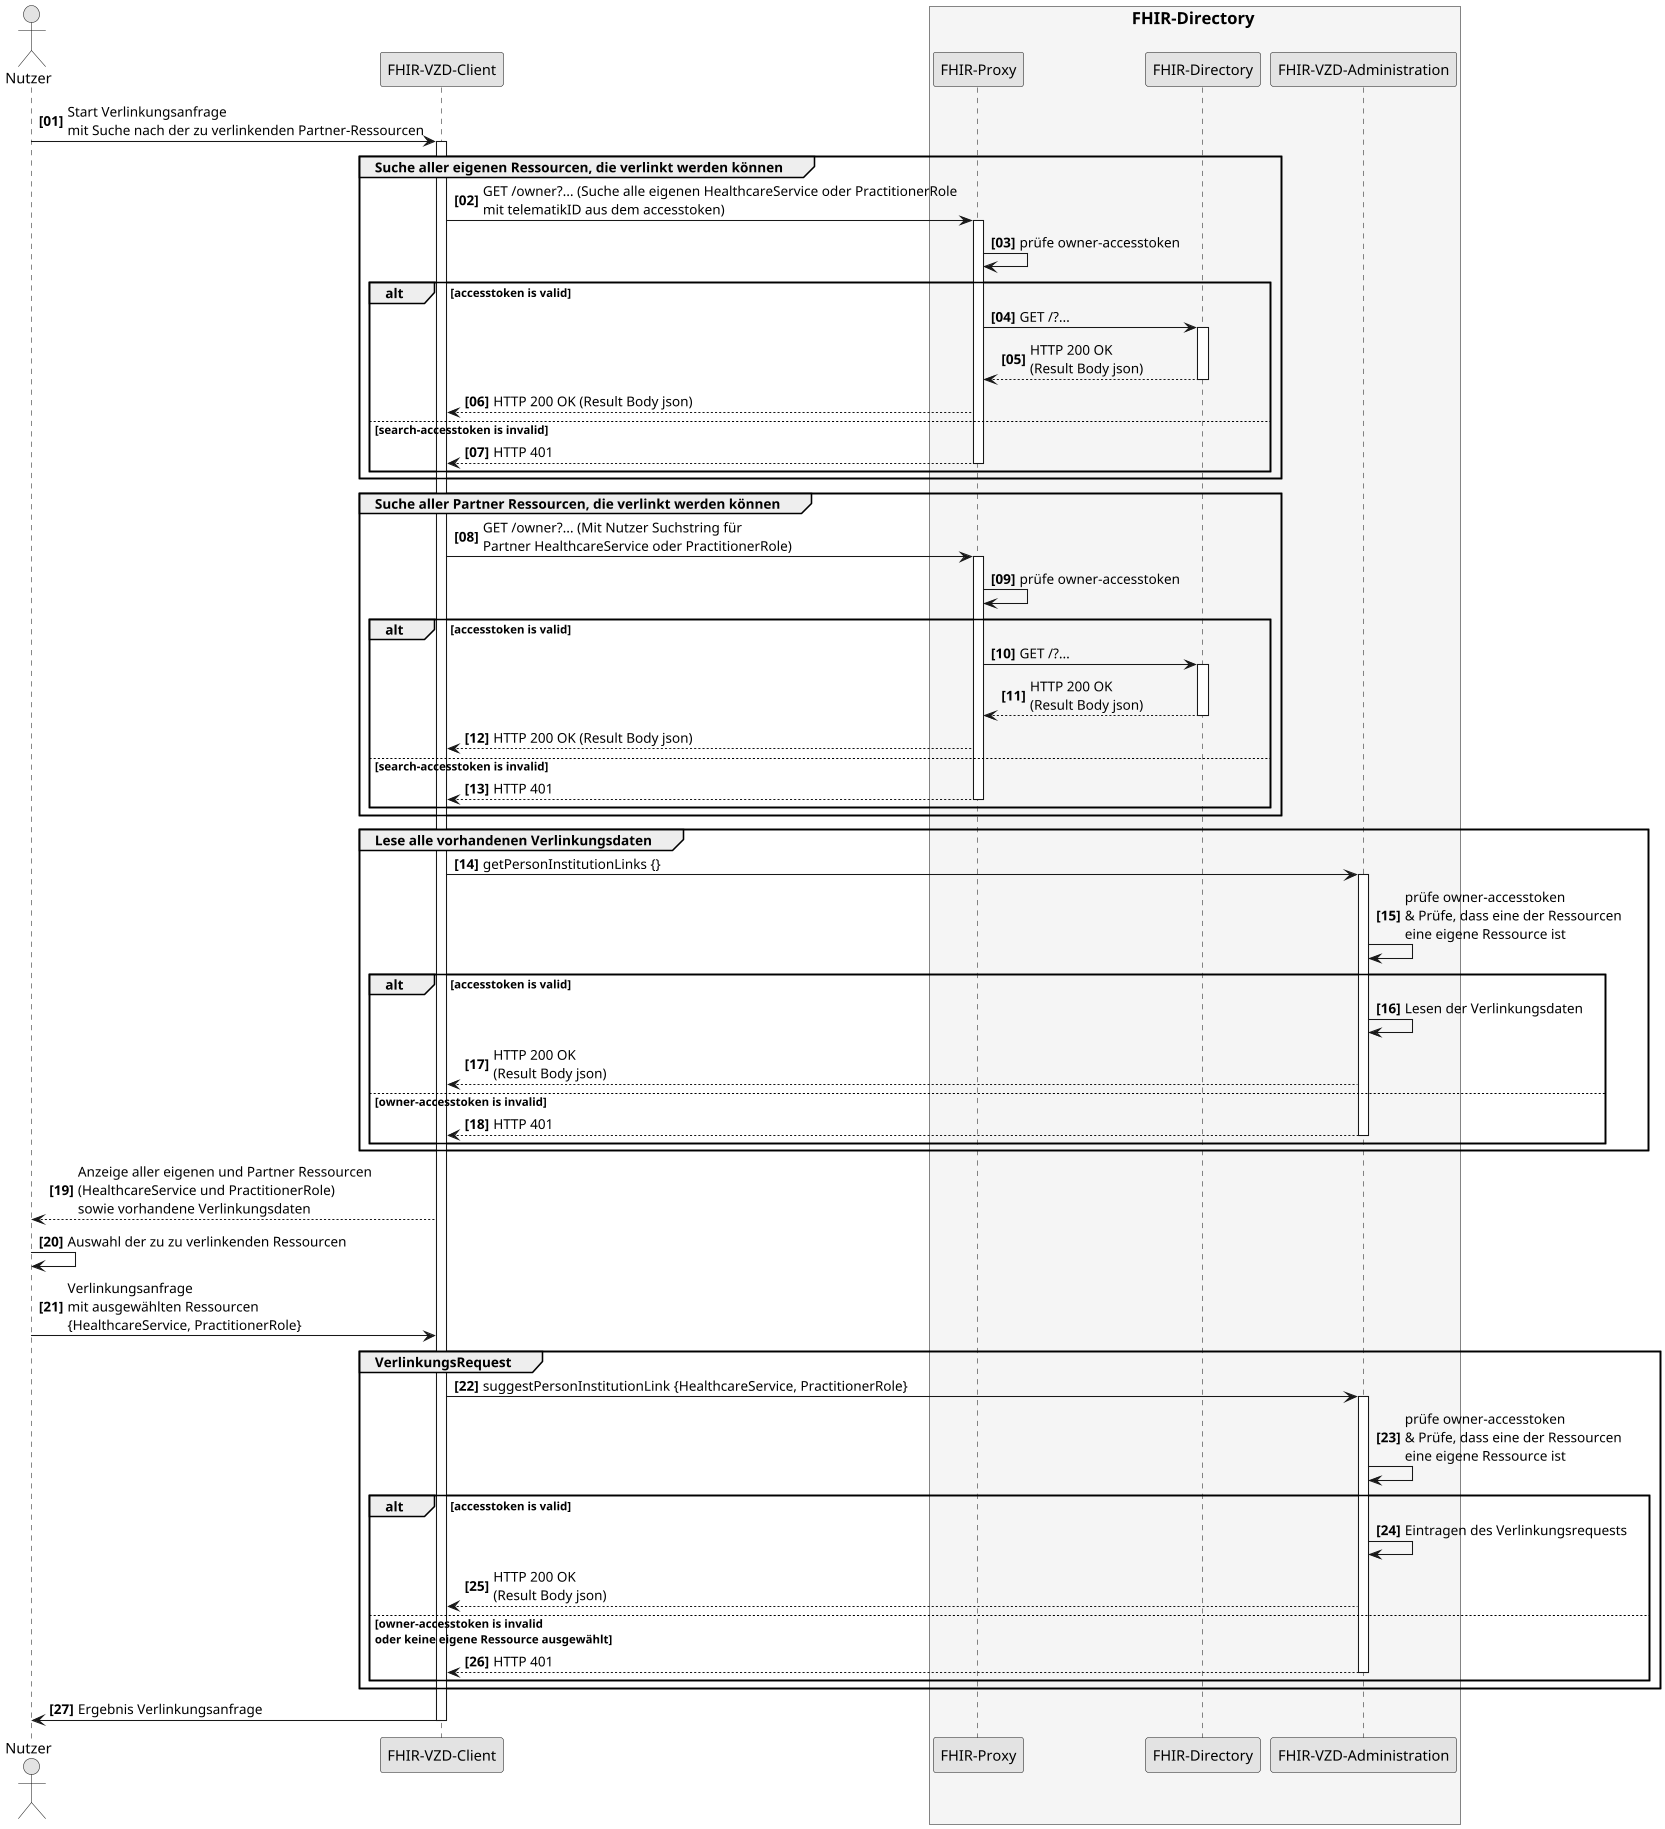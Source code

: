 @startuml SequenceDiagram.FHIR-Directory.linkRequest
skinparam dpi 100
skinparam WrapWidth 200
skinparam monochrome true
autonumber "<b>[00]"

'title "FHIR-Directory, Sequenzdiagram link request'
actor Nutzer
participant cl as "FHIR-VZD-Client"
box <size:16>FHIR-Directory</size> #WhiteSmoke
  participant fp as "FHIR-Proxy"
  participant fd as "FHIR-Directory"
  participant fa as "FHIR-VZD-Administration"
end box

Nutzer -> cl:Start Verlinkungsanfrage \nmit Suche nach der zu verlinkenden Partner-Ressourcen
activate cl

group Suche aller eigenen Ressourcen, die verlinkt werden können
  cl -> fp: GET /owner?... (Suche alle eigenen HealthcareService oder PractitionerRole \nmit telematikID aus dem accesstoken)
  activate fp
  fp -> fp: prüfe owner-accesstoken

    alt accesstoken is valid
      fp -> fd: GET /?...
      activate fd
      fd --> fp: HTTP 200 OK\n(Result Body json)
      deactivate fd
      fp --> cl: HTTP 200 OK (Result Body json)
     else search-accesstoken is invalid
      fp --> cl: HTTP 401
      deactivate fp
     end
end

group Suche aller Partner Ressourcen, die verlinkt werden können
  cl -> fp: GET /owner?... (Mit Nutzer Suchstring für \nPartner HealthcareService oder PractitionerRole)
  activate fp
  fp -> fp: prüfe owner-accesstoken

    alt accesstoken is valid
      fp -> fd: GET /?...
      activate fd
      fd --> fp: HTTP 200 OK\n(Result Body json)
      deactivate fd
      fp --> cl: HTTP 200 OK (Result Body json)
     else search-accesstoken is invalid
      fp --> cl: HTTP 401
      deactivate fp
     end
end

group Lese alle vorhandenen Verlinkungsdaten
  cl -> fa: getPersonInstitutionLinks {}
  activate fa
  fa -> fa: prüfe owner-accesstoken\n& Prüfe, dass eine der Ressourcen \neine eigene Ressource ist

    alt accesstoken is valid
      fa -> fa: Lesen der Verlinkungsdaten
      fa --> cl: HTTP 200 OK\n(Result Body json)
      
     else owner-accesstoken is invalid
      fa --> cl: HTTP 401
      deactivate fa
     end
end

cl --> Nutzer:Anzeige aller eigenen und Partner Ressourcen \n(HealthcareService und PractitionerRole) \nsowie vorhandene Verlinkungsdaten
Nutzer -> Nutzer: Auswahl der zu zu verlinkenden Ressourcen
Nutzer -> cl: Verlinkungsanfrage \nmit ausgewählten Ressourcen \n{HealthcareService, PractitionerRole}

group VerlinkungsRequest
  cl -> fa: suggestPersonInstitutionLink {HealthcareService, PractitionerRole}
  activate fa
  fa -> fa: prüfe owner-accesstoken\n& Prüfe, dass eine der Ressourcen \neine eigene Ressource ist

    alt accesstoken is valid
      fa -> fa: Eintragen des Verlinkungsrequests
      fa --> cl: HTTP 200 OK\n(Result Body json)
      
     else owner-accesstoken is invalid\noder keine eigene Ressource ausgewählt
      fa --> cl: HTTP 401
      deactivate fa
     end
end

cl -> Nutzer: Ergebnis Verlinkungsanfrage

deactivate cl

@enduml
